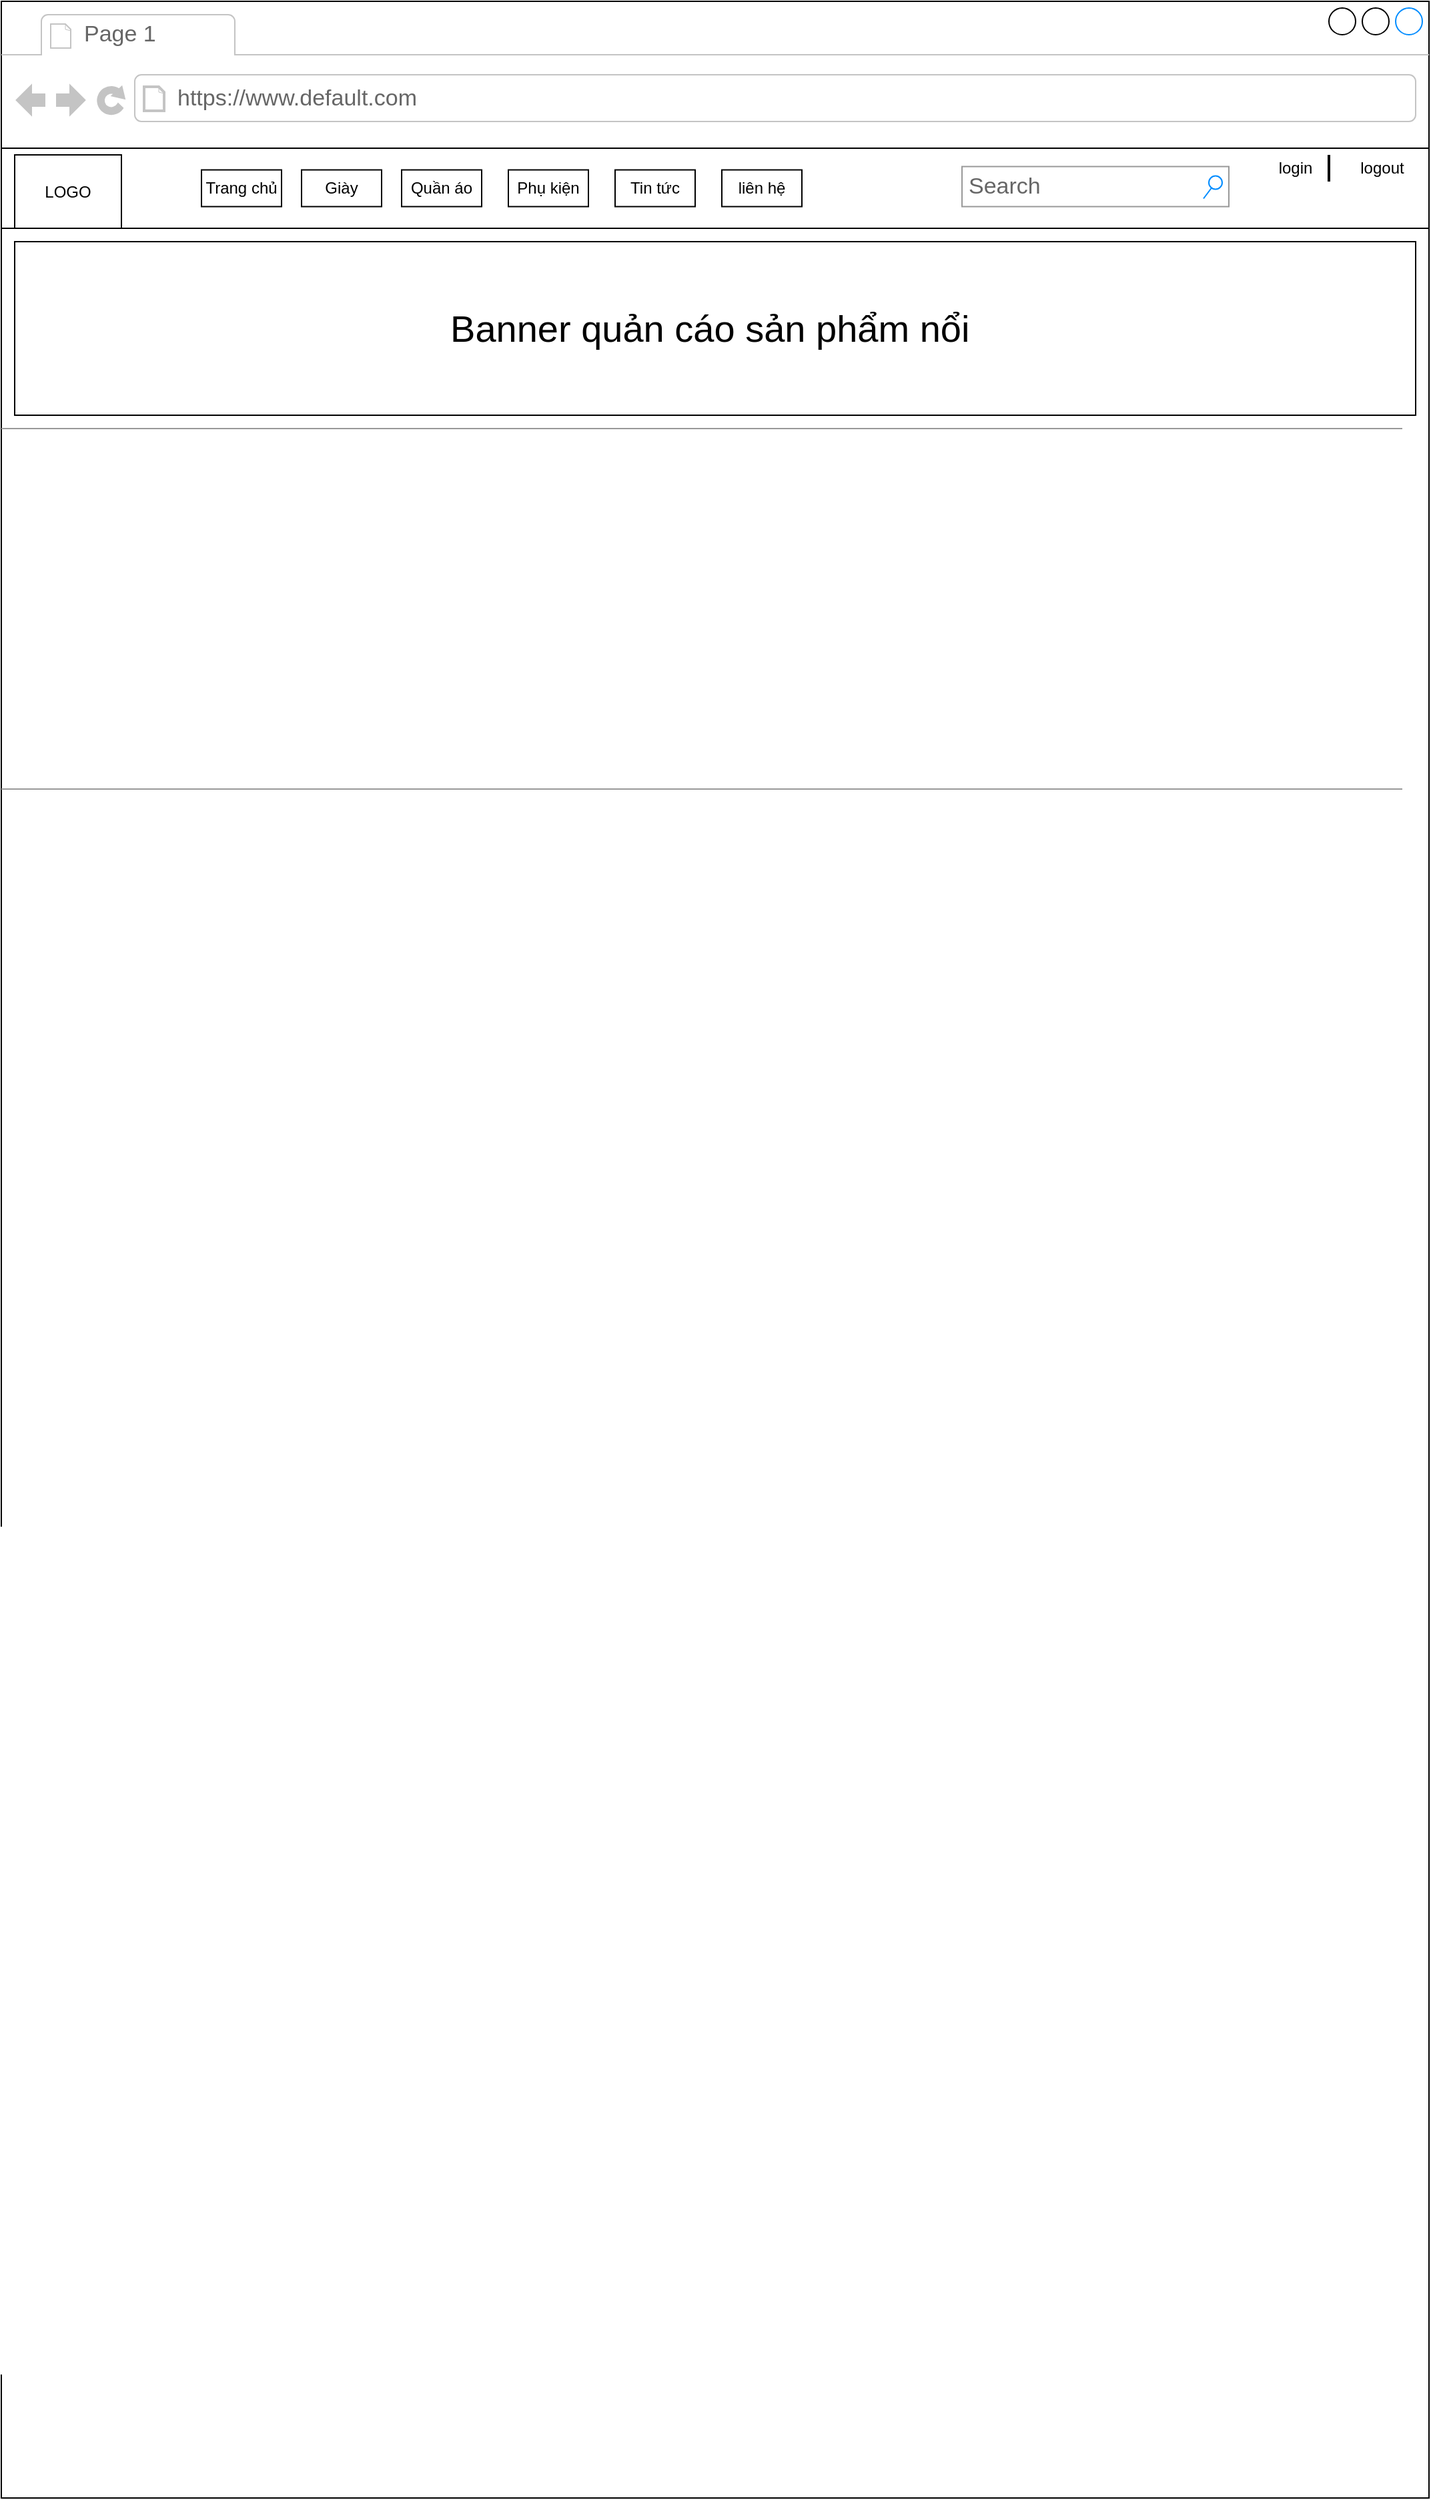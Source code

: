 <mxfile version="25.0.3">
  <diagram name="Page-1" id="2cc2dc42-3aac-f2a9-1cec-7a8b7cbee084">
    <mxGraphModel dx="1912" dy="1887" grid="1" gridSize="10" guides="1" tooltips="1" connect="1" arrows="1" fold="1" page="1" pageScale="1" pageWidth="1100" pageHeight="850" background="#ffffff" math="0" shadow="0">
      <root>
        <mxCell id="0" />
        <mxCell id="1" parent="0" />
        <mxCell id="7026571954dc6520-1" value="" style="strokeWidth=1;shadow=0;dashed=0;align=center;html=1;shape=mxgraph.mockup.containers.browserWindow;rSize=0;strokeColor=default;mainText=,;recursiveResize=0;rounded=0;labelBackgroundColor=none;fontFamily=Verdana;fontSize=12;fillColor=default;" parent="1" vertex="1">
          <mxGeometry x="390" y="-350" width="1070" height="1870" as="geometry" />
        </mxCell>
        <mxCell id="7026571954dc6520-2" value="Page 1" style="strokeWidth=1;shadow=0;dashed=0;align=center;html=1;shape=mxgraph.mockup.containers.anchor;fontSize=17;fontColor=#666666;align=left;" parent="7026571954dc6520-1" vertex="1">
          <mxGeometry x="60" y="12" width="110" height="26" as="geometry" />
        </mxCell>
        <mxCell id="7026571954dc6520-3" value="https://www.default.com" style="strokeWidth=1;shadow=0;dashed=0;align=center;html=1;shape=mxgraph.mockup.containers.anchor;rSize=0;fontSize=17;fontColor=#666666;align=left;" parent="7026571954dc6520-1" vertex="1">
          <mxGeometry x="130" y="60" width="250" height="26" as="geometry" />
        </mxCell>
        <mxCell id="7026571954dc6520-15" value="" style="verticalLabelPosition=bottom;shadow=0;dashed=0;align=center;html=1;verticalAlign=top;strokeWidth=1;shape=mxgraph.mockup.markup.line;strokeColor=#999999;rounded=0;labelBackgroundColor=none;fillColor=#ffffff;fontFamily=Verdana;fontSize=12;fontColor=#000000;" parent="7026571954dc6520-1" vertex="1">
          <mxGeometry y="310" width="1050" height="20" as="geometry" />
        </mxCell>
        <mxCell id="7026571954dc6520-21" value="" style="verticalLabelPosition=bottom;shadow=0;dashed=0;align=center;html=1;verticalAlign=top;strokeWidth=1;shape=mxgraph.mockup.markup.line;strokeColor=#999999;rounded=0;labelBackgroundColor=none;fillColor=#ffffff;fontFamily=Verdana;fontSize=12;fontColor=#000000;" parent="7026571954dc6520-1" vertex="1">
          <mxGeometry y="580" width="1050" height="20" as="geometry" />
        </mxCell>
        <mxCell id="SW3FdNbesPMpoBhUyzO1-1" value="" style="rounded=0;whiteSpace=wrap;html=1;" vertex="1" parent="7026571954dc6520-1">
          <mxGeometry y="110" width="1070" height="60" as="geometry" />
        </mxCell>
        <mxCell id="SW3FdNbesPMpoBhUyzO1-2" value="Search" style="strokeWidth=1;shadow=0;dashed=0;align=center;html=1;shape=mxgraph.mockup.forms.searchBox;strokeColor=#999999;mainText=;strokeColor2=#008cff;fontColor=#666666;fontSize=17;align=left;spacingLeft=3;rounded=0;labelBackgroundColor=none;" vertex="1" parent="7026571954dc6520-1">
          <mxGeometry x="720" y="123.75" width="200" height="30" as="geometry" />
        </mxCell>
        <mxCell id="SW3FdNbesPMpoBhUyzO1-4" value="" style="line;strokeWidth=2;html=1;direction=south;" vertex="1" parent="7026571954dc6520-1">
          <mxGeometry x="990" y="115" width="10" height="20" as="geometry" />
        </mxCell>
        <mxCell id="SW3FdNbesPMpoBhUyzO1-9" value="logout" style="text;html=1;align=center;verticalAlign=middle;whiteSpace=wrap;rounded=0;" vertex="1" parent="7026571954dc6520-1">
          <mxGeometry x="1010" y="110" width="50" height="30" as="geometry" />
        </mxCell>
        <mxCell id="SW3FdNbesPMpoBhUyzO1-8" value="login" style="text;html=1;align=center;verticalAlign=middle;whiteSpace=wrap;rounded=0;" vertex="1" parent="7026571954dc6520-1">
          <mxGeometry x="940" y="110" width="60" height="30" as="geometry" />
        </mxCell>
        <mxCell id="SW3FdNbesPMpoBhUyzO1-10" value="LOGO" style="rounded=0;whiteSpace=wrap;html=1;" vertex="1" parent="7026571954dc6520-1">
          <mxGeometry x="10" y="115" width="80" height="55" as="geometry" />
        </mxCell>
        <mxCell id="SW3FdNbesPMpoBhUyzO1-11" value="Trang chủ" style="rounded=0;whiteSpace=wrap;html=1;" vertex="1" parent="7026571954dc6520-1">
          <mxGeometry x="150" y="126.25" width="60" height="27.5" as="geometry" />
        </mxCell>
        <mxCell id="SW3FdNbesPMpoBhUyzO1-12" value="Giày" style="rounded=0;whiteSpace=wrap;html=1;" vertex="1" parent="7026571954dc6520-1">
          <mxGeometry x="225" y="126.25" width="60" height="27.5" as="geometry" />
        </mxCell>
        <mxCell id="SW3FdNbesPMpoBhUyzO1-13" value="Quần áo" style="rounded=0;whiteSpace=wrap;html=1;" vertex="1" parent="7026571954dc6520-1">
          <mxGeometry x="300" y="126.25" width="60" height="27.5" as="geometry" />
        </mxCell>
        <mxCell id="SW3FdNbesPMpoBhUyzO1-14" value="Phụ kiện" style="rounded=0;whiteSpace=wrap;html=1;" vertex="1" parent="7026571954dc6520-1">
          <mxGeometry x="380" y="126.25" width="60" height="27.5" as="geometry" />
        </mxCell>
        <mxCell id="SW3FdNbesPMpoBhUyzO1-15" value="Tin tức" style="rounded=0;whiteSpace=wrap;html=1;" vertex="1" parent="7026571954dc6520-1">
          <mxGeometry x="460" y="126.25" width="60" height="27.5" as="geometry" />
        </mxCell>
        <mxCell id="SW3FdNbesPMpoBhUyzO1-16" value="liên hệ" style="rounded=0;whiteSpace=wrap;html=1;" vertex="1" parent="7026571954dc6520-1">
          <mxGeometry x="540" y="126.25" width="60" height="27.5" as="geometry" />
        </mxCell>
        <mxCell id="SW3FdNbesPMpoBhUyzO1-17" value="&lt;font style=&quot;font-size: 28px;&quot;&gt;Banner quản cáo sản phẩm nổi&amp;nbsp;&lt;/font&gt;" style="rounded=0;whiteSpace=wrap;html=1;" vertex="1" parent="7026571954dc6520-1">
          <mxGeometry x="10" y="180" width="1050" height="130" as="geometry" />
        </mxCell>
      </root>
    </mxGraphModel>
  </diagram>
</mxfile>
